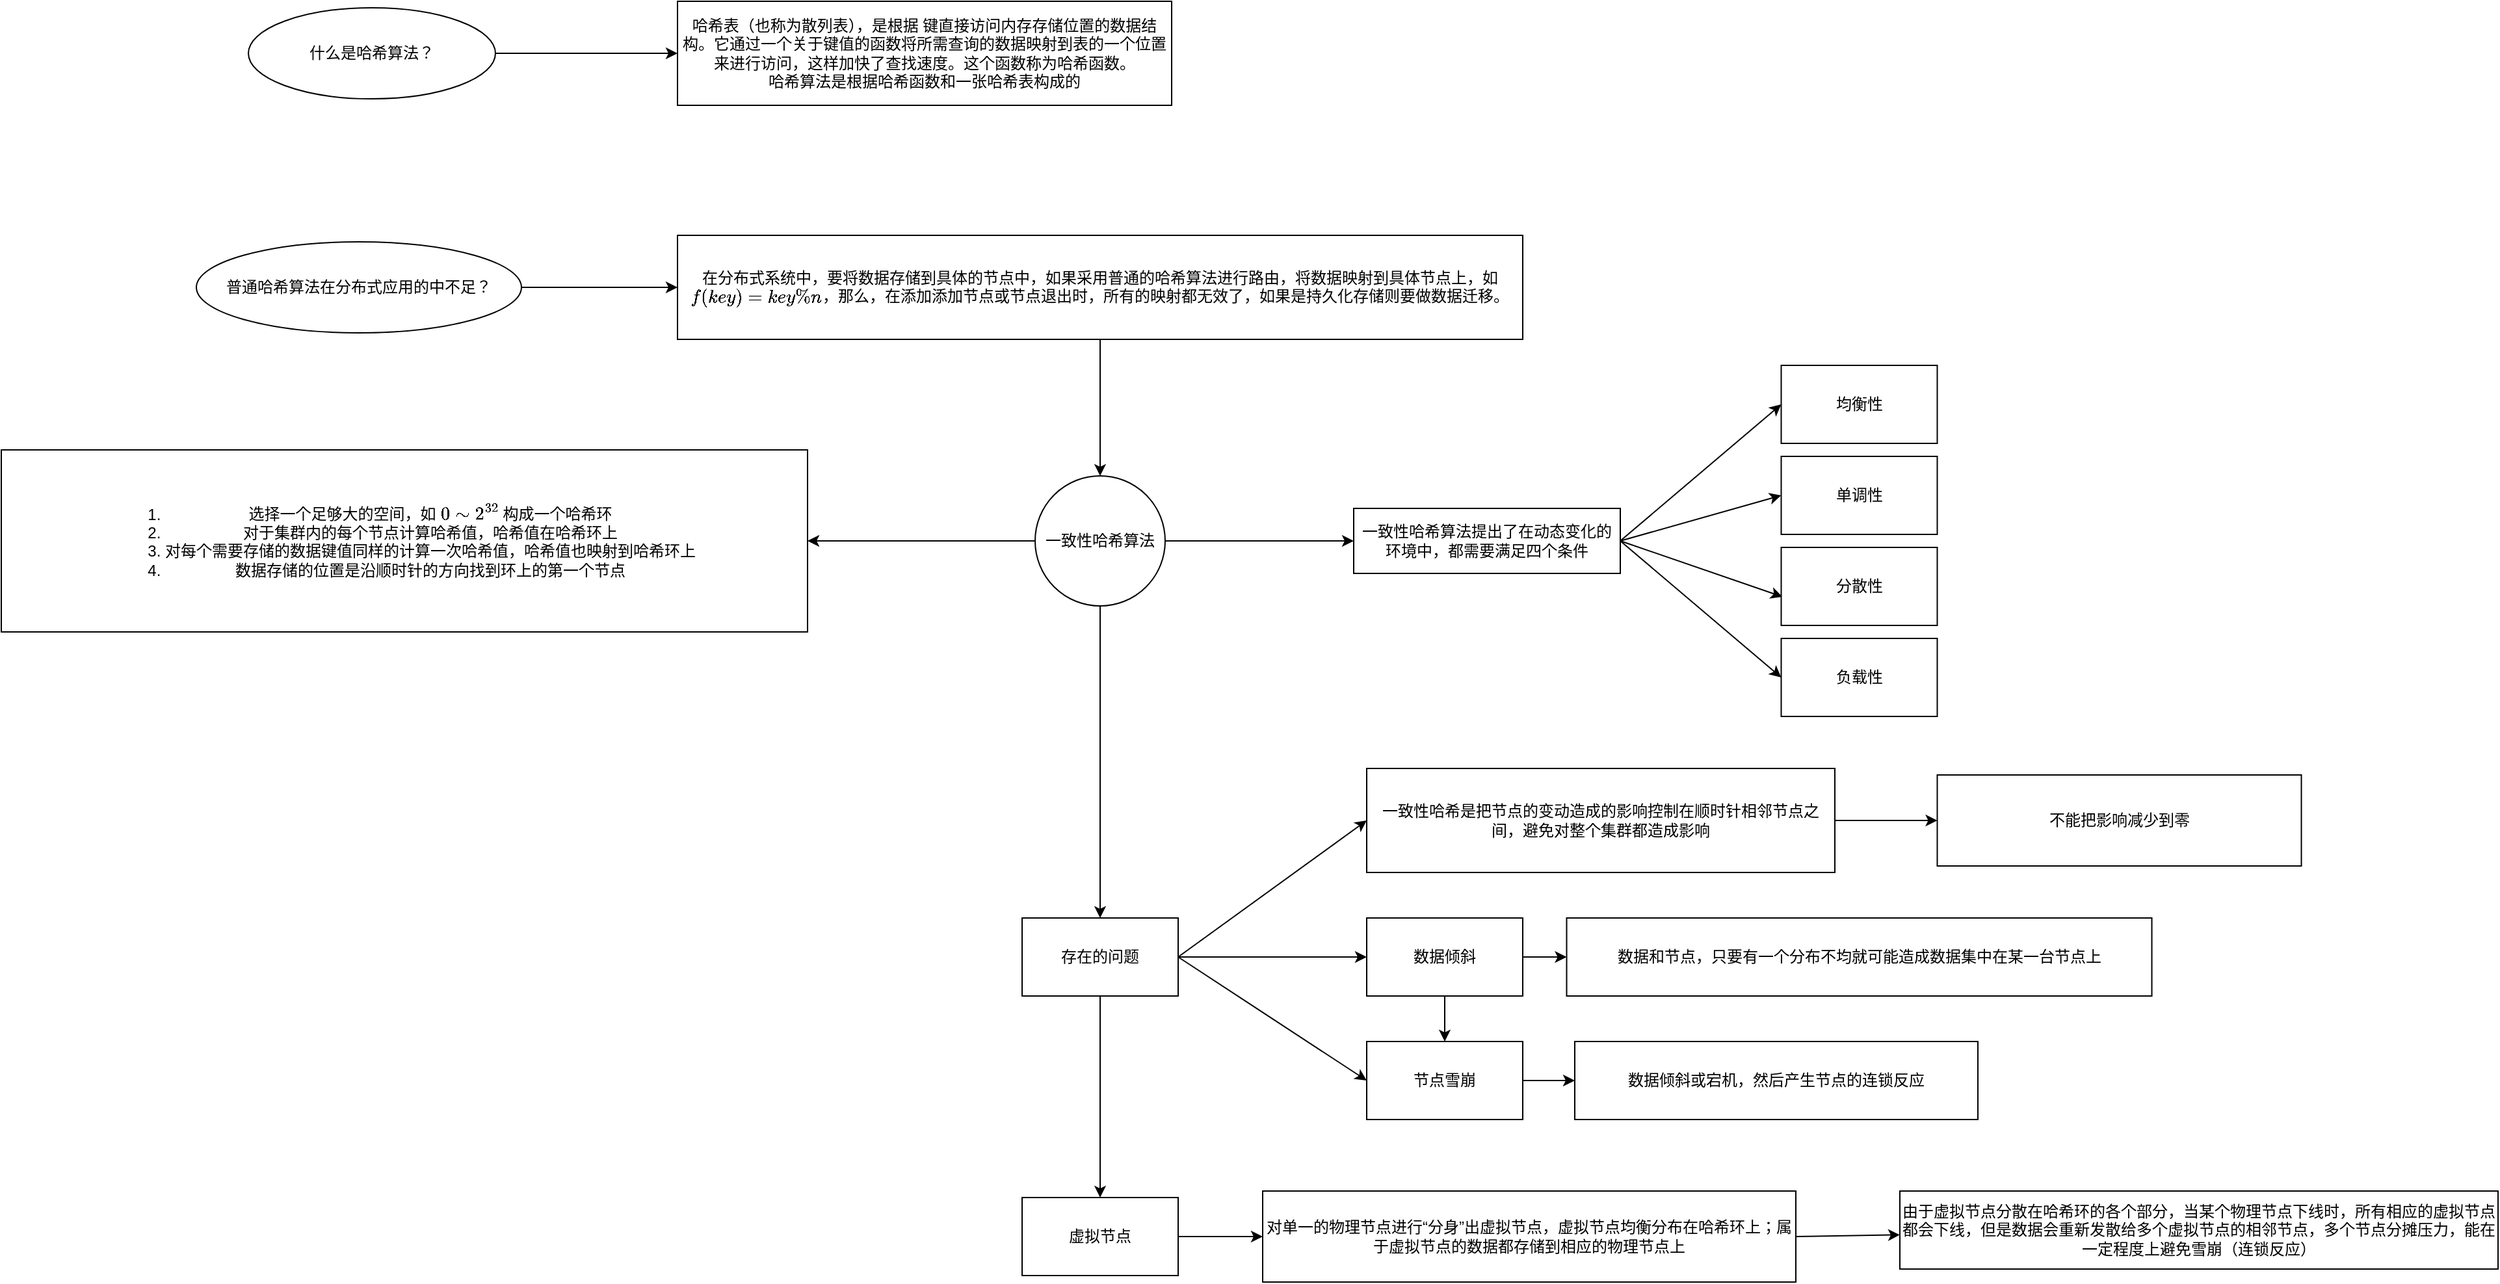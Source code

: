<mxfile version="14.6.13" type="github" pages="2">
  <diagram id="_ftIEuQbQowRMAcyedYQ" name="哈希算法">
    <mxGraphModel dx="946" dy="611" grid="1" gridSize="10" guides="1" tooltips="1" connect="1" arrows="1" fold="1" page="1" pageScale="1" pageWidth="3300" pageHeight="4681" math="1" shadow="0">
      <root>
        <mxCell id="0" />
        <mxCell id="1" parent="0" />
        <mxCell id="ZgCmA2nvShc4hJAHGpMs-3" style="edgeStyle=none;rounded=0;orthogonalLoop=1;jettySize=auto;html=1;exitX=1;exitY=0.5;exitDx=0;exitDy=0;entryX=0;entryY=0.5;entryDx=0;entryDy=0;" parent="1" source="ZgCmA2nvShc4hJAHGpMs-1" target="ZgCmA2nvShc4hJAHGpMs-2" edge="1">
          <mxGeometry relative="1" as="geometry" />
        </mxCell>
        <mxCell id="ZgCmA2nvShc4hJAHGpMs-1" value="什么是哈希算法？" style="ellipse;whiteSpace=wrap;html=1;" parent="1" vertex="1">
          <mxGeometry x="540" y="175" width="190" height="70" as="geometry" />
        </mxCell>
        <mxCell id="ZgCmA2nvShc4hJAHGpMs-2" value="哈希表（也称为散列表），是根据 键直接访问内存存储位置的数据结构。它通过一个关于键值的函数将所需查询的数据映射到表的一个位置来进行访问，这样加快了查找速度。这个函数称为哈希函数。&lt;br&gt;哈希算法是根据哈希函数和一张哈希表构成的" style="rounded=0;whiteSpace=wrap;html=1;" parent="1" vertex="1">
          <mxGeometry x="870" y="170" width="380" height="80" as="geometry" />
        </mxCell>
        <mxCell id="ZgCmA2nvShc4hJAHGpMs-7" style="edgeStyle=none;rounded=0;orthogonalLoop=1;jettySize=auto;html=1;exitX=1;exitY=0.5;exitDx=0;exitDy=0;entryX=0;entryY=0.5;entryDx=0;entryDy=0;" parent="1" source="ZgCmA2nvShc4hJAHGpMs-4" target="ZgCmA2nvShc4hJAHGpMs-6" edge="1">
          <mxGeometry relative="1" as="geometry" />
        </mxCell>
        <mxCell id="ZgCmA2nvShc4hJAHGpMs-4" value="普通哈希算法在分布式应用的中不足？" style="ellipse;whiteSpace=wrap;html=1;" parent="1" vertex="1">
          <mxGeometry x="500" y="355" width="250" height="70" as="geometry" />
        </mxCell>
        <mxCell id="ZgCmA2nvShc4hJAHGpMs-9" style="edgeStyle=none;rounded=0;orthogonalLoop=1;jettySize=auto;html=1;exitX=0.5;exitY=1;exitDx=0;exitDy=0;entryX=0.5;entryY=0;entryDx=0;entryDy=0;" parent="1" source="ZgCmA2nvShc4hJAHGpMs-6" target="ZgCmA2nvShc4hJAHGpMs-8" edge="1">
          <mxGeometry relative="1" as="geometry" />
        </mxCell>
        <mxCell id="ZgCmA2nvShc4hJAHGpMs-6" value="在分布式系统中，要将数据存储到具体的节点中，如果采用普通的哈希算法进行路由，将数据映射到具体节点上，如 `f(key) = key % n`，那么，在添加添加节点或节点退出时，所有的映射都无效了，如果是持久化存储则要做数据迁移。" style="rounded=0;whiteSpace=wrap;html=1;" parent="1" vertex="1">
          <mxGeometry x="870" y="350" width="650" height="80" as="geometry" />
        </mxCell>
        <mxCell id="wSCQ2BmdZy3b9YI79-c1-19" style="edgeStyle=none;rounded=0;orthogonalLoop=1;jettySize=auto;html=1;exitX=1;exitY=0.5;exitDx=0;exitDy=0;entryX=0;entryY=0.5;entryDx=0;entryDy=0;" parent="1" source="ZgCmA2nvShc4hJAHGpMs-8" target="ZgCmA2nvShc4hJAHGpMs-10" edge="1">
          <mxGeometry relative="1" as="geometry" />
        </mxCell>
        <mxCell id="wSCQ2BmdZy3b9YI79-c1-20" style="edgeStyle=none;rounded=0;orthogonalLoop=1;jettySize=auto;html=1;exitX=0.5;exitY=1;exitDx=0;exitDy=0;" parent="1" source="ZgCmA2nvShc4hJAHGpMs-8" target="wSCQ2BmdZy3b9YI79-c1-7" edge="1">
          <mxGeometry relative="1" as="geometry" />
        </mxCell>
        <mxCell id="wSCQ2BmdZy3b9YI79-c1-27" style="edgeStyle=none;rounded=0;orthogonalLoop=1;jettySize=auto;html=1;exitX=0;exitY=0.5;exitDx=0;exitDy=0;" parent="1" source="ZgCmA2nvShc4hJAHGpMs-8" target="wSCQ2BmdZy3b9YI79-c1-1" edge="1">
          <mxGeometry relative="1" as="geometry" />
        </mxCell>
        <mxCell id="ZgCmA2nvShc4hJAHGpMs-8" value="一致性哈希算法" style="ellipse;whiteSpace=wrap;html=1;aspect=fixed;" parent="1" vertex="1">
          <mxGeometry x="1145" y="535" width="100" height="100" as="geometry" />
        </mxCell>
        <mxCell id="ZgCmA2nvShc4hJAHGpMs-13" value="" style="edgeStyle=none;rounded=0;orthogonalLoop=1;jettySize=auto;html=1;exitX=1;exitY=0.5;exitDx=0;exitDy=0;entryX=0;entryY=0.5;entryDx=0;entryDy=0;" parent="1" source="ZgCmA2nvShc4hJAHGpMs-10" target="ZgCmA2nvShc4hJAHGpMs-12" edge="1">
          <mxGeometry relative="1" as="geometry" />
        </mxCell>
        <mxCell id="ZgCmA2nvShc4hJAHGpMs-17" style="edgeStyle=none;rounded=0;orthogonalLoop=1;jettySize=auto;html=1;exitX=1;exitY=0.5;exitDx=0;exitDy=0;entryX=0;entryY=0.5;entryDx=0;entryDy=0;" parent="1" source="ZgCmA2nvShc4hJAHGpMs-10" target="ZgCmA2nvShc4hJAHGpMs-14" edge="1">
          <mxGeometry relative="1" as="geometry" />
        </mxCell>
        <mxCell id="ZgCmA2nvShc4hJAHGpMs-18" style="edgeStyle=none;rounded=0;orthogonalLoop=1;jettySize=auto;html=1;exitX=1;exitY=0.5;exitDx=0;exitDy=0;entryX=0.008;entryY=0.633;entryDx=0;entryDy=0;entryPerimeter=0;" parent="1" source="ZgCmA2nvShc4hJAHGpMs-10" target="ZgCmA2nvShc4hJAHGpMs-15" edge="1">
          <mxGeometry relative="1" as="geometry" />
        </mxCell>
        <mxCell id="ZgCmA2nvShc4hJAHGpMs-19" style="edgeStyle=none;rounded=0;orthogonalLoop=1;jettySize=auto;html=1;exitX=1;exitY=0.5;exitDx=0;exitDy=0;entryX=0;entryY=0.5;entryDx=0;entryDy=0;" parent="1" source="ZgCmA2nvShc4hJAHGpMs-10" target="ZgCmA2nvShc4hJAHGpMs-16" edge="1">
          <mxGeometry relative="1" as="geometry" />
        </mxCell>
        <mxCell id="ZgCmA2nvShc4hJAHGpMs-10" value="一致性哈希算法提出了在动态变化的环境中，都需要满足四个条件" style="whiteSpace=wrap;html=1;" parent="1" vertex="1">
          <mxGeometry x="1390" y="560" width="205" height="50" as="geometry" />
        </mxCell>
        <mxCell id="ZgCmA2nvShc4hJAHGpMs-12" value="均衡性" style="whiteSpace=wrap;html=1;" parent="1" vertex="1">
          <mxGeometry x="1718.75" y="450" width="120" height="60" as="geometry" />
        </mxCell>
        <mxCell id="ZgCmA2nvShc4hJAHGpMs-14" value="单调性" style="whiteSpace=wrap;html=1;" parent="1" vertex="1">
          <mxGeometry x="1718.75" y="520" width="120" height="60" as="geometry" />
        </mxCell>
        <mxCell id="ZgCmA2nvShc4hJAHGpMs-15" value="分散性" style="whiteSpace=wrap;html=1;" parent="1" vertex="1">
          <mxGeometry x="1718.75" y="590" width="120" height="60" as="geometry" />
        </mxCell>
        <mxCell id="ZgCmA2nvShc4hJAHGpMs-16" value="负载性" style="whiteSpace=wrap;html=1;" parent="1" vertex="1">
          <mxGeometry x="1718.75" y="660" width="120" height="60" as="geometry" />
        </mxCell>
        <mxCell id="wSCQ2BmdZy3b9YI79-c1-1" value="&lt;ol&gt;&lt;li&gt;选择一个足够大的空间，如 `0 ~ 2^32` 构成一个哈希环&lt;/li&gt;&lt;li&gt;对于集群内的每个节点计算哈希值，哈希值在哈希环上&lt;/li&gt;&lt;li&gt;对每个需要存储的数据键值同样的计算一次哈希值，哈希值也映射到哈希环上&lt;/li&gt;&lt;li&gt;数据存储的位置是沿顺时针的方向找到环上的第一个节点&lt;/li&gt;&lt;/ol&gt;" style="whiteSpace=wrap;html=1;" parent="1" vertex="1">
          <mxGeometry x="350" y="515" width="620" height="140" as="geometry" />
        </mxCell>
        <mxCell id="wSCQ2BmdZy3b9YI79-c1-6" style="edgeStyle=orthogonalEdgeStyle;rounded=0;orthogonalLoop=1;jettySize=auto;html=1;exitX=1;exitY=0.5;exitDx=0;exitDy=0;entryX=0;entryY=0.5;entryDx=0;entryDy=0;" parent="1" source="wSCQ2BmdZy3b9YI79-c1-3" target="wSCQ2BmdZy3b9YI79-c1-5" edge="1">
          <mxGeometry relative="1" as="geometry" />
        </mxCell>
        <mxCell id="wSCQ2BmdZy3b9YI79-c1-3" value="一致性哈希是把节点的变动造成的影响控制在顺时针相邻节点之间，避免对整个集群都造成影响" style="rounded=0;whiteSpace=wrap;html=1;" parent="1" vertex="1">
          <mxGeometry x="1400" y="760" width="360" height="80" as="geometry" />
        </mxCell>
        <mxCell id="wSCQ2BmdZy3b9YI79-c1-5" value="不能把影响减少到零" style="rounded=0;whiteSpace=wrap;html=1;" parent="1" vertex="1">
          <mxGeometry x="1838.75" y="765" width="280" height="70" as="geometry" />
        </mxCell>
        <mxCell id="wSCQ2BmdZy3b9YI79-c1-8" style="rounded=0;orthogonalLoop=1;jettySize=auto;html=1;exitX=1;exitY=0.5;exitDx=0;exitDy=0;entryX=0;entryY=0.5;entryDx=0;entryDy=0;" parent="1" source="wSCQ2BmdZy3b9YI79-c1-7" target="wSCQ2BmdZy3b9YI79-c1-3" edge="1">
          <mxGeometry relative="1" as="geometry" />
        </mxCell>
        <mxCell id="wSCQ2BmdZy3b9YI79-c1-11" style="edgeStyle=none;rounded=0;orthogonalLoop=1;jettySize=auto;html=1;exitX=1;exitY=0.5;exitDx=0;exitDy=0;entryX=0;entryY=0.5;entryDx=0;entryDy=0;" parent="1" source="wSCQ2BmdZy3b9YI79-c1-7" target="wSCQ2BmdZy3b9YI79-c1-9" edge="1">
          <mxGeometry relative="1" as="geometry" />
        </mxCell>
        <mxCell id="wSCQ2BmdZy3b9YI79-c1-14" style="edgeStyle=none;rounded=0;orthogonalLoop=1;jettySize=auto;html=1;exitX=1;exitY=0.5;exitDx=0;exitDy=0;entryX=0;entryY=0.5;entryDx=0;entryDy=0;" parent="1" source="wSCQ2BmdZy3b9YI79-c1-7" target="wSCQ2BmdZy3b9YI79-c1-13" edge="1">
          <mxGeometry relative="1" as="geometry" />
        </mxCell>
        <mxCell id="wSCQ2BmdZy3b9YI79-c1-22" style="edgeStyle=none;rounded=0;orthogonalLoop=1;jettySize=auto;html=1;exitX=0.5;exitY=1;exitDx=0;exitDy=0;" parent="1" source="wSCQ2BmdZy3b9YI79-c1-7" target="wSCQ2BmdZy3b9YI79-c1-21" edge="1">
          <mxGeometry relative="1" as="geometry" />
        </mxCell>
        <mxCell id="wSCQ2BmdZy3b9YI79-c1-7" value="存在的问题" style="rounded=0;whiteSpace=wrap;html=1;" parent="1" vertex="1">
          <mxGeometry x="1135" y="875" width="120" height="60" as="geometry" />
        </mxCell>
        <mxCell id="wSCQ2BmdZy3b9YI79-c1-12" style="edgeStyle=none;rounded=0;orthogonalLoop=1;jettySize=auto;html=1;exitX=1;exitY=0.5;exitDx=0;exitDy=0;entryX=0;entryY=0.5;entryDx=0;entryDy=0;" parent="1" source="wSCQ2BmdZy3b9YI79-c1-9" target="wSCQ2BmdZy3b9YI79-c1-10" edge="1">
          <mxGeometry relative="1" as="geometry" />
        </mxCell>
        <mxCell id="wSCQ2BmdZy3b9YI79-c1-15" style="edgeStyle=none;rounded=0;orthogonalLoop=1;jettySize=auto;html=1;exitX=0.5;exitY=1;exitDx=0;exitDy=0;entryX=0.5;entryY=0;entryDx=0;entryDy=0;" parent="1" source="wSCQ2BmdZy3b9YI79-c1-9" target="wSCQ2BmdZy3b9YI79-c1-13" edge="1">
          <mxGeometry relative="1" as="geometry" />
        </mxCell>
        <mxCell id="wSCQ2BmdZy3b9YI79-c1-9" value="数据倾斜" style="rounded=0;whiteSpace=wrap;html=1;" parent="1" vertex="1">
          <mxGeometry x="1400" y="875" width="120" height="60" as="geometry" />
        </mxCell>
        <mxCell id="wSCQ2BmdZy3b9YI79-c1-10" value="数据和节点，只要有一个分布不均就可能造成数据集中在某一台节点上" style="rounded=0;whiteSpace=wrap;html=1;" parent="1" vertex="1">
          <mxGeometry x="1553.75" y="875" width="450" height="60" as="geometry" />
        </mxCell>
        <mxCell id="wSCQ2BmdZy3b9YI79-c1-17" style="edgeStyle=none;rounded=0;orthogonalLoop=1;jettySize=auto;html=1;exitX=1;exitY=0.5;exitDx=0;exitDy=0;entryX=0;entryY=0.5;entryDx=0;entryDy=0;" parent="1" source="wSCQ2BmdZy3b9YI79-c1-13" target="wSCQ2BmdZy3b9YI79-c1-16" edge="1">
          <mxGeometry relative="1" as="geometry" />
        </mxCell>
        <mxCell id="wSCQ2BmdZy3b9YI79-c1-13" value="节点雪崩" style="rounded=0;whiteSpace=wrap;html=1;" parent="1" vertex="1">
          <mxGeometry x="1400" y="970" width="120" height="60" as="geometry" />
        </mxCell>
        <mxCell id="wSCQ2BmdZy3b9YI79-c1-16" value="数据倾斜或宕机，然后产生节点的连锁反应" style="rounded=0;whiteSpace=wrap;html=1;" parent="1" vertex="1">
          <mxGeometry x="1560" y="970" width="310" height="60" as="geometry" />
        </mxCell>
        <mxCell id="wSCQ2BmdZy3b9YI79-c1-24" style="edgeStyle=none;rounded=0;orthogonalLoop=1;jettySize=auto;html=1;exitX=1;exitY=0.5;exitDx=0;exitDy=0;" parent="1" source="wSCQ2BmdZy3b9YI79-c1-21" target="wSCQ2BmdZy3b9YI79-c1-23" edge="1">
          <mxGeometry relative="1" as="geometry" />
        </mxCell>
        <mxCell id="wSCQ2BmdZy3b9YI79-c1-21" value="虚拟节点" style="rounded=0;whiteSpace=wrap;html=1;" parent="1" vertex="1">
          <mxGeometry x="1135" y="1090" width="120" height="60" as="geometry" />
        </mxCell>
        <mxCell id="wSCQ2BmdZy3b9YI79-c1-26" style="edgeStyle=none;rounded=0;orthogonalLoop=1;jettySize=auto;html=1;exitX=1;exitY=0.5;exitDx=0;exitDy=0;" parent="1" source="wSCQ2BmdZy3b9YI79-c1-23" target="wSCQ2BmdZy3b9YI79-c1-25" edge="1">
          <mxGeometry relative="1" as="geometry" />
        </mxCell>
        <mxCell id="wSCQ2BmdZy3b9YI79-c1-23" value="对单一的物理节点进行“分身”出虚拟节点，虚拟节点均衡分布在哈希环上；属于虚拟节点的数据都存储到相应的物理节点上" style="rounded=0;whiteSpace=wrap;html=1;" parent="1" vertex="1">
          <mxGeometry x="1320" y="1085" width="410" height="70" as="geometry" />
        </mxCell>
        <mxCell id="wSCQ2BmdZy3b9YI79-c1-25" value="由于虚拟节点分散在哈希环的各个部分，当某个物理节点下线时，所有相应的虚拟节点都会下线，但是数据会重新发散给多个虚拟节点的相邻节点，多个节点分摊压力，能在一定程度上避免雪崩（连锁反应）" style="rounded=0;whiteSpace=wrap;html=1;" parent="1" vertex="1">
          <mxGeometry x="1810" y="1085" width="460" height="60" as="geometry" />
        </mxCell>
      </root>
    </mxGraphModel>
  </diagram>
  <diagram id="RX99-fU9jca6GVLDJZ-t" name="排序">
    <mxGraphModel dx="2066" dy="1202" grid="1" gridSize="10" guides="1" tooltips="1" connect="1" arrows="1" fold="1" page="1" pageScale="1" pageWidth="3300" pageHeight="4681" math="1" shadow="0">
      <root>
        <mxCell id="9bjt-Q4PApvt6V4Nclcf-0" />
        <mxCell id="9bjt-Q4PApvt6V4Nclcf-1" parent="9bjt-Q4PApvt6V4Nclcf-0" />
        <mxCell id="9bjt-Q4PApvt6V4Nclcf-4" style="edgeStyle=orthogonalEdgeStyle;rounded=0;orthogonalLoop=1;jettySize=auto;html=1;exitX=1;exitY=0.5;exitDx=0;exitDy=0;entryX=0;entryY=0.5;entryDx=0;entryDy=0;" edge="1" parent="9bjt-Q4PApvt6V4Nclcf-1" source="9bjt-Q4PApvt6V4Nclcf-2" target="9bjt-Q4PApvt6V4Nclcf-3">
          <mxGeometry relative="1" as="geometry" />
        </mxCell>
        <mxCell id="9bjt-Q4PApvt6V4Nclcf-2" value="插入排序" style="rounded=0;whiteSpace=wrap;html=1;" vertex="1" parent="9bjt-Q4PApvt6V4Nclcf-1">
          <mxGeometry x="160" y="140" width="120" height="60" as="geometry" />
        </mxCell>
        <mxCell id="9bjt-Q4PApvt6V4Nclcf-6" style="edgeStyle=orthogonalEdgeStyle;rounded=0;orthogonalLoop=1;jettySize=auto;html=1;exitX=1;exitY=0.5;exitDx=0;exitDy=0;entryX=0;entryY=0.5;entryDx=0;entryDy=0;" edge="1" parent="9bjt-Q4PApvt6V4Nclcf-1" source="9bjt-Q4PApvt6V4Nclcf-3" target="9bjt-Q4PApvt6V4Nclcf-5">
          <mxGeometry relative="1" as="geometry" />
        </mxCell>
        <mxCell id="9bjt-Q4PApvt6V4Nclcf-3" value="insertion_sort(A)&lt;br&gt;1. for j = 2 to A.length&lt;br&gt;2.&amp;nbsp; &amp;nbsp; key = A[j]&lt;br&gt;3.&amp;nbsp; &amp;nbsp; // Insert A[j] into the sorted sequence A[1...j-1]&lt;br&gt;4.&amp;nbsp; &amp;nbsp; i = j - 1&lt;br&gt;5.&amp;nbsp; &amp;nbsp; while i &amp;gt; 0 and A[i] &amp;gt; key&lt;br&gt;6.&amp;nbsp; &amp;nbsp; &amp;nbsp; &amp;nbsp; A[i + 1] = A[i]&lt;br&gt;7.&amp;nbsp; &amp;nbsp; &amp;nbsp; &amp;nbsp; i = i - 1&lt;br&gt;8.&amp;nbsp; &amp;nbsp; A[i + 1] = key" style="rounded=0;whiteSpace=wrap;html=1;align=left;" vertex="1" parent="9bjt-Q4PApvt6V4Nclcf-1">
          <mxGeometry x="360" y="95" width="280" height="150" as="geometry" />
        </mxCell>
        <mxCell id="9bjt-Q4PApvt6V4Nclcf-5" value="插入排序是当前迭代元素的左边有序，右边无序，将当前迭代元素插入到左边的过程&lt;br&gt;&lt;br&gt;5~7 是将大于当前迭代元素的元素右移，8 是将当前迭代元素插入到正确的位置" style="rounded=0;whiteSpace=wrap;html=1;" vertex="1" parent="9bjt-Q4PApvt6V4Nclcf-1">
          <mxGeometry x="720" y="100" width="260" height="140" as="geometry" />
        </mxCell>
        <mxCell id="9bjt-Q4PApvt6V4Nclcf-9" style="edgeStyle=orthogonalEdgeStyle;rounded=0;orthogonalLoop=1;jettySize=auto;html=1;exitX=1;exitY=0.5;exitDx=0;exitDy=0;entryX=0;entryY=0.5;entryDx=0;entryDy=0;" edge="1" parent="9bjt-Q4PApvt6V4Nclcf-1" source="9bjt-Q4PApvt6V4Nclcf-7" target="9bjt-Q4PApvt6V4Nclcf-8">
          <mxGeometry relative="1" as="geometry" />
        </mxCell>
        <mxCell id="9bjt-Q4PApvt6V4Nclcf-7" value="循环不变式" style="rounded=0;whiteSpace=wrap;html=1;" vertex="1" parent="9bjt-Q4PApvt6V4Nclcf-1">
          <mxGeometry x="160" y="350" width="120" height="60" as="geometry" />
        </mxCell>
        <mxCell id="9bjt-Q4PApvt6V4Nclcf-8" value="用于证明循环的正确性，必须证明的三条性质：&lt;br&gt;初始值：循环的第一次迭代之前为真&lt;br&gt;保持：循环的某次迭代之前为真，下次迭代之前仍为真&lt;br&gt;终止：终止循环时为真" style="rounded=0;whiteSpace=wrap;html=1;" vertex="1" parent="9bjt-Q4PApvt6V4Nclcf-1">
          <mxGeometry x="360" y="320" width="370" height="120" as="geometry" />
        </mxCell>
      </root>
    </mxGraphModel>
  </diagram>
</mxfile>
